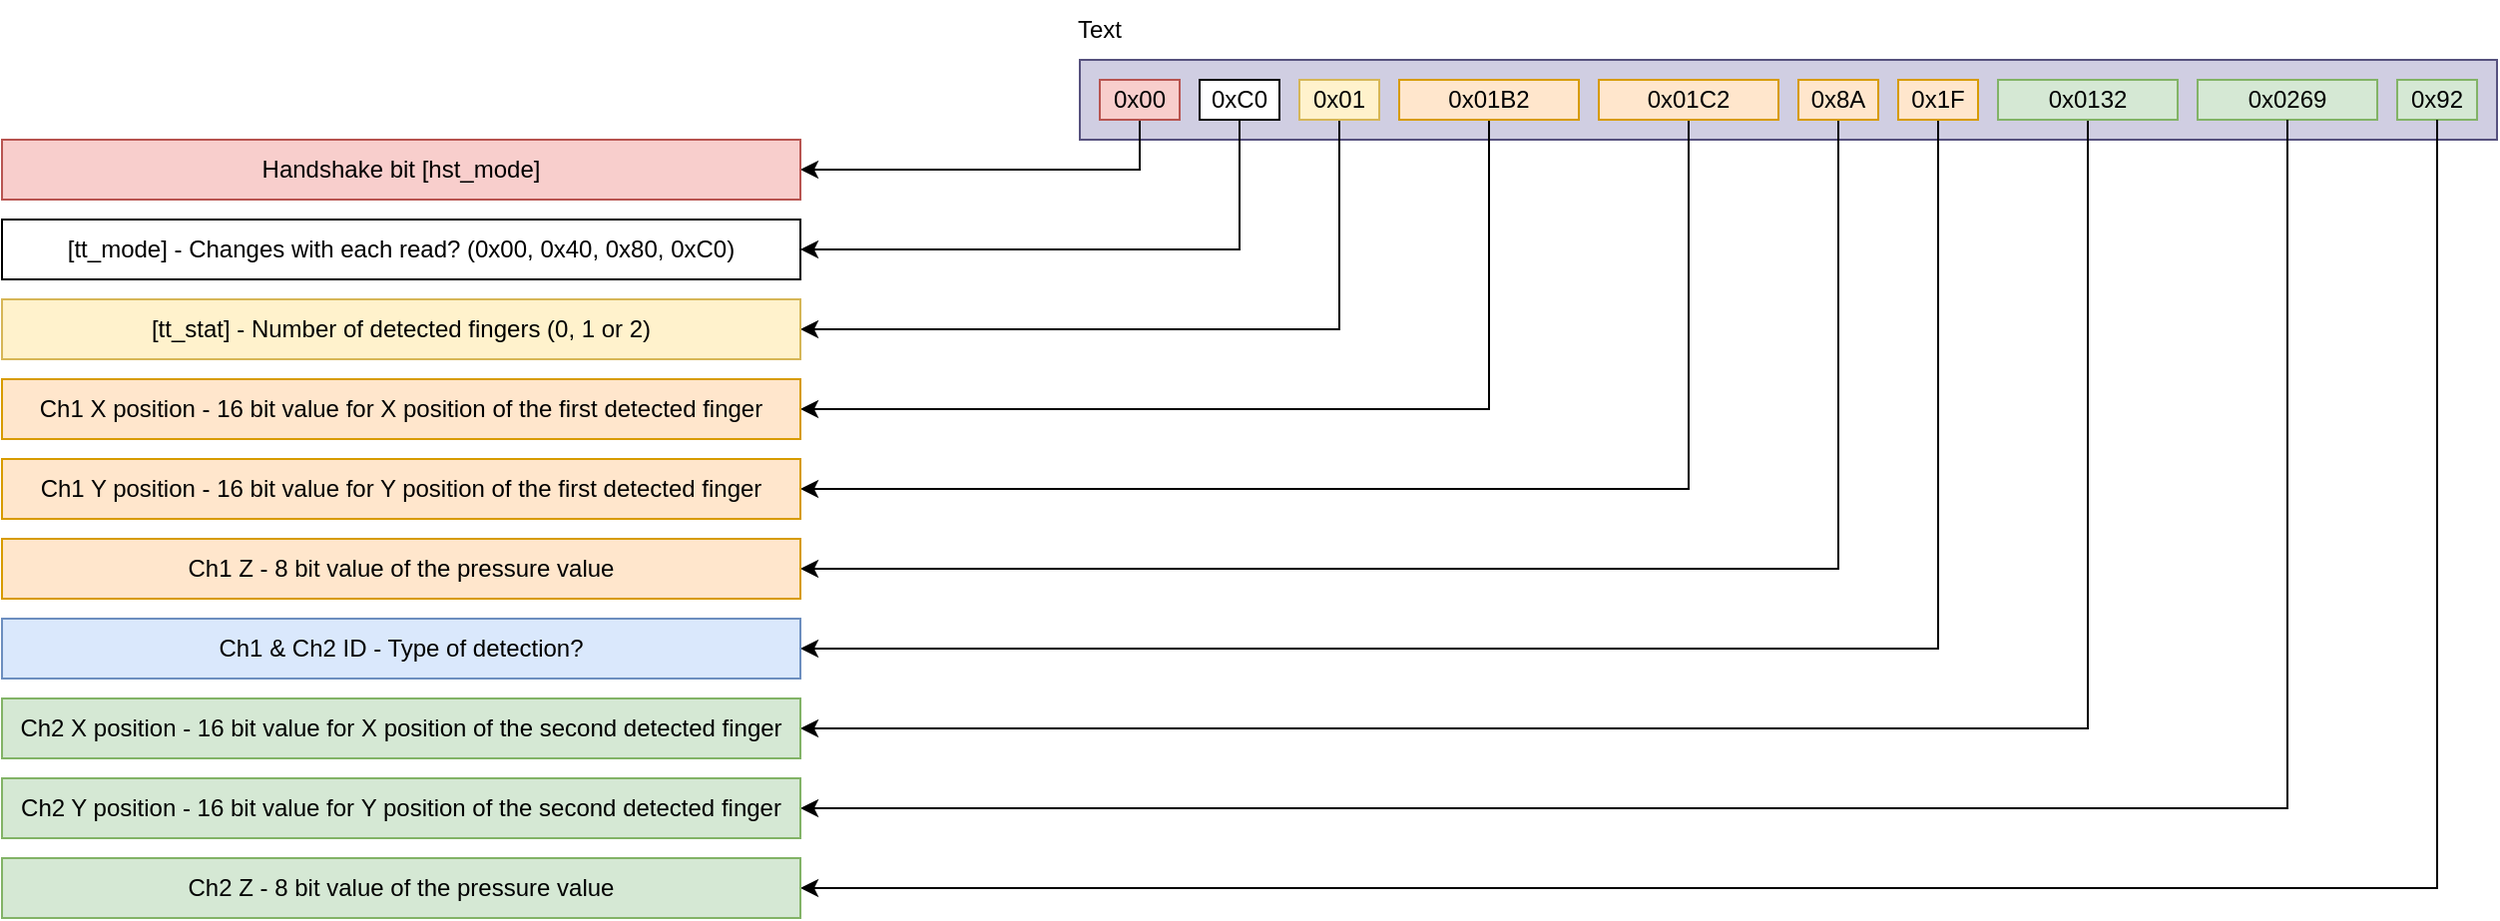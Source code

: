 <mxfile version="24.0.0" type="device">
  <diagram name="Page-1" id="3gGbxJwp23GbDjmtQoW5">
    <mxGraphModel dx="618" dy="332" grid="1" gridSize="10" guides="1" tooltips="1" connect="1" arrows="1" fold="1" page="1" pageScale="1" pageWidth="850" pageHeight="1100" math="0" shadow="0">
      <root>
        <mxCell id="0" />
        <mxCell id="1" parent="0" />
        <mxCell id="0RgRkCgON3cmmyrZOyex-1" value="" style="rounded=0;whiteSpace=wrap;html=1;fillColor=#d0cee2;strokeColor=#56517e;" parent="1" vertex="1">
          <mxGeometry x="580" y="40" width="710" height="40" as="geometry" />
        </mxCell>
        <mxCell id="0RgRkCgON3cmmyrZOyex-19" style="edgeStyle=orthogonalEdgeStyle;rounded=0;orthogonalLoop=1;jettySize=auto;html=1;exitX=0.5;exitY=1;exitDx=0;exitDy=0;entryX=1;entryY=0.5;entryDx=0;entryDy=0;" parent="1" source="0RgRkCgON3cmmyrZOyex-2" target="0RgRkCgON3cmmyrZOyex-17" edge="1">
          <mxGeometry relative="1" as="geometry" />
        </mxCell>
        <mxCell id="0RgRkCgON3cmmyrZOyex-2" value="0x00" style="rounded=0;whiteSpace=wrap;html=1;fillColor=#f8cecc;strokeColor=#b85450;" parent="1" vertex="1">
          <mxGeometry x="590" y="50" width="40" height="20" as="geometry" />
        </mxCell>
        <mxCell id="0RgRkCgON3cmmyrZOyex-23" style="edgeStyle=orthogonalEdgeStyle;rounded=0;orthogonalLoop=1;jettySize=auto;html=1;exitX=0.5;exitY=1;exitDx=0;exitDy=0;entryX=1;entryY=0.5;entryDx=0;entryDy=0;" parent="1" source="0RgRkCgON3cmmyrZOyex-3" target="0RgRkCgON3cmmyrZOyex-20" edge="1">
          <mxGeometry relative="1" as="geometry" />
        </mxCell>
        <mxCell id="0RgRkCgON3cmmyrZOyex-3" value="0xC0" style="rounded=0;whiteSpace=wrap;html=1;" parent="1" vertex="1">
          <mxGeometry x="640" y="50" width="40" height="20" as="geometry" />
        </mxCell>
        <mxCell id="0RgRkCgON3cmmyrZOyex-24" style="edgeStyle=orthogonalEdgeStyle;rounded=0;orthogonalLoop=1;jettySize=auto;html=1;exitX=0.5;exitY=1;exitDx=0;exitDy=0;entryX=1;entryY=0.5;entryDx=0;entryDy=0;" parent="1" source="0RgRkCgON3cmmyrZOyex-4" target="0RgRkCgON3cmmyrZOyex-21" edge="1">
          <mxGeometry relative="1" as="geometry" />
        </mxCell>
        <mxCell id="0RgRkCgON3cmmyrZOyex-4" value="0x01" style="rounded=0;whiteSpace=wrap;html=1;fillColor=#fff2cc;strokeColor=#d6b656;" parent="1" vertex="1">
          <mxGeometry x="690" y="50" width="40" height="20" as="geometry" />
        </mxCell>
        <mxCell id="0RgRkCgON3cmmyrZOyex-26" style="edgeStyle=orthogonalEdgeStyle;rounded=0;orthogonalLoop=1;jettySize=auto;html=1;exitX=0.5;exitY=1;exitDx=0;exitDy=0;entryX=1;entryY=0.5;entryDx=0;entryDy=0;" parent="1" source="0RgRkCgON3cmmyrZOyex-6" target="0RgRkCgON3cmmyrZOyex-22" edge="1">
          <mxGeometry relative="1" as="geometry" />
        </mxCell>
        <mxCell id="0RgRkCgON3cmmyrZOyex-6" value="0x01B2" style="rounded=0;whiteSpace=wrap;html=1;fillColor=#ffe6cc;strokeColor=#d79b00;" parent="1" vertex="1">
          <mxGeometry x="740" y="50" width="90" height="20" as="geometry" />
        </mxCell>
        <mxCell id="0RgRkCgON3cmmyrZOyex-28" style="edgeStyle=orthogonalEdgeStyle;rounded=0;orthogonalLoop=1;jettySize=auto;html=1;exitX=0.5;exitY=1;exitDx=0;exitDy=0;entryX=1;entryY=0.5;entryDx=0;entryDy=0;" parent="1" source="0RgRkCgON3cmmyrZOyex-8" target="0RgRkCgON3cmmyrZOyex-25" edge="1">
          <mxGeometry relative="1" as="geometry" />
        </mxCell>
        <mxCell id="0RgRkCgON3cmmyrZOyex-8" value="0x01C2" style="rounded=0;whiteSpace=wrap;html=1;fillColor=#ffe6cc;strokeColor=#d79b00;" parent="1" vertex="1">
          <mxGeometry x="840" y="50" width="90" height="20" as="geometry" />
        </mxCell>
        <mxCell id="0RgRkCgON3cmmyrZOyex-35" style="edgeStyle=orthogonalEdgeStyle;rounded=0;orthogonalLoop=1;jettySize=auto;html=1;exitX=0.5;exitY=1;exitDx=0;exitDy=0;entryX=1;entryY=0.5;entryDx=0;entryDy=0;" parent="1" source="0RgRkCgON3cmmyrZOyex-9" target="0RgRkCgON3cmmyrZOyex-29" edge="1">
          <mxGeometry relative="1" as="geometry" />
        </mxCell>
        <mxCell id="0RgRkCgON3cmmyrZOyex-9" value="0x8A" style="rounded=0;whiteSpace=wrap;html=1;fillColor=#ffe6cc;strokeColor=#d79b00;" parent="1" vertex="1">
          <mxGeometry x="940" y="50" width="40" height="20" as="geometry" />
        </mxCell>
        <mxCell id="0RgRkCgON3cmmyrZOyex-37" style="edgeStyle=orthogonalEdgeStyle;rounded=0;orthogonalLoop=1;jettySize=auto;html=1;exitX=0.5;exitY=1;exitDx=0;exitDy=0;entryX=1;entryY=0.5;entryDx=0;entryDy=0;" parent="1" source="0RgRkCgON3cmmyrZOyex-10" target="0RgRkCgON3cmmyrZOyex-30" edge="1">
          <mxGeometry relative="1" as="geometry" />
        </mxCell>
        <mxCell id="0RgRkCgON3cmmyrZOyex-10" value="0x1F" style="rounded=0;whiteSpace=wrap;html=1;fillColor=#ffe6cc;strokeColor=#d79b00;" parent="1" vertex="1">
          <mxGeometry x="990" y="50" width="40" height="20" as="geometry" />
        </mxCell>
        <mxCell id="0RgRkCgON3cmmyrZOyex-39" style="edgeStyle=orthogonalEdgeStyle;rounded=0;orthogonalLoop=1;jettySize=auto;html=1;exitX=0.5;exitY=1;exitDx=0;exitDy=0;entryX=1;entryY=0.5;entryDx=0;entryDy=0;" parent="1" source="0RgRkCgON3cmmyrZOyex-12" target="0RgRkCgON3cmmyrZOyex-31" edge="1">
          <mxGeometry relative="1" as="geometry" />
        </mxCell>
        <mxCell id="0RgRkCgON3cmmyrZOyex-12" value="0x0132" style="rounded=0;whiteSpace=wrap;html=1;fillColor=#d5e8d4;strokeColor=#82b366;" parent="1" vertex="1">
          <mxGeometry x="1040" y="50" width="90" height="20" as="geometry" />
        </mxCell>
        <mxCell id="0RgRkCgON3cmmyrZOyex-13" value="0x0269" style="rounded=0;whiteSpace=wrap;html=1;fillColor=#d5e8d4;strokeColor=#82b366;" parent="1" vertex="1">
          <mxGeometry x="1140" y="50" width="90" height="20" as="geometry" />
        </mxCell>
        <mxCell id="0RgRkCgON3cmmyrZOyex-15" value="0x92" style="rounded=0;whiteSpace=wrap;html=1;fillColor=#d5e8d4;strokeColor=#82b366;" parent="1" vertex="1">
          <mxGeometry x="1240" y="50" width="40" height="20" as="geometry" />
        </mxCell>
        <mxCell id="0RgRkCgON3cmmyrZOyex-17" value="Handshake bit [hst_mode]" style="rounded=0;whiteSpace=wrap;html=1;fillColor=#f8cecc;strokeColor=#b85450;" parent="1" vertex="1">
          <mxGeometry x="40" y="80" width="400" height="30" as="geometry" />
        </mxCell>
        <mxCell id="0RgRkCgON3cmmyrZOyex-20" value="[tt_mode] - Changes with each read? (0x00, 0x40, 0x80, 0xC0)" style="rounded=0;whiteSpace=wrap;html=1;" parent="1" vertex="1">
          <mxGeometry x="40" y="120" width="400" height="30" as="geometry" />
        </mxCell>
        <mxCell id="0RgRkCgON3cmmyrZOyex-21" value="[tt_stat] - Number of detected fingers (0, 1 or 2)" style="rounded=0;whiteSpace=wrap;html=1;fillColor=#fff2cc;strokeColor=#d6b656;" parent="1" vertex="1">
          <mxGeometry x="40" y="160" width="400" height="30" as="geometry" />
        </mxCell>
        <mxCell id="0RgRkCgON3cmmyrZOyex-22" value="Ch&lt;span style=&quot;background-color: initial;&quot;&gt;1 X position - 16 bit value for X position of the first detected finger&lt;/span&gt;" style="rounded=0;whiteSpace=wrap;html=1;fillColor=#ffe6cc;strokeColor=#d79b00;" parent="1" vertex="1">
          <mxGeometry x="40" y="200" width="400" height="30" as="geometry" />
        </mxCell>
        <mxCell id="0RgRkCgON3cmmyrZOyex-25" value="Ch&lt;span style=&quot;background-color: initial;&quot;&gt;1 Y position&amp;nbsp;&lt;/span&gt;&lt;span style=&quot;background-color: initial;&quot;&gt;- 16 bit value for Y position of the first detected finger&lt;/span&gt;" style="rounded=0;whiteSpace=wrap;html=1;fillColor=#ffe6cc;strokeColor=#d79b00;" parent="1" vertex="1">
          <mxGeometry x="40" y="240" width="400" height="30" as="geometry" />
        </mxCell>
        <mxCell id="0RgRkCgON3cmmyrZOyex-29" value="Ch&lt;span style=&quot;background-color: initial;&quot;&gt;1 Z - 8 bit value of the pressure value&lt;/span&gt;" style="rounded=0;whiteSpace=wrap;html=1;fillColor=#ffe6cc;strokeColor=#d79b00;" parent="1" vertex="1">
          <mxGeometry x="40" y="280" width="400" height="30" as="geometry" />
        </mxCell>
        <mxCell id="0RgRkCgON3cmmyrZOyex-30" value="Ch1 &amp;amp; Ch2&lt;span style=&quot;background-color: initial;&quot;&gt;&amp;nbsp;ID - Type of detection?&lt;/span&gt;" style="rounded=0;whiteSpace=wrap;html=1;fillColor=#dae8fc;strokeColor=#6c8ebf;" parent="1" vertex="1">
          <mxGeometry x="40" y="320" width="400" height="30" as="geometry" />
        </mxCell>
        <mxCell id="0RgRkCgON3cmmyrZOyex-31" value="Ch2 X position - 16 bit value for&lt;span style=&quot;background-color: initial;&quot;&gt;&amp;nbsp;X position of the second detected finger&lt;/span&gt;" style="rounded=0;whiteSpace=wrap;html=1;fillColor=#d5e8d4;strokeColor=#82b366;" parent="1" vertex="1">
          <mxGeometry x="40" y="360" width="400" height="30" as="geometry" />
        </mxCell>
        <mxCell id="0RgRkCgON3cmmyrZOyex-42" style="edgeStyle=orthogonalEdgeStyle;rounded=0;orthogonalLoop=1;jettySize=auto;html=1;exitX=0.5;exitY=1;exitDx=0;exitDy=0;entryX=1;entryY=0.5;entryDx=0;entryDy=0;" parent="1" source="0RgRkCgON3cmmyrZOyex-13" target="0RgRkCgON3cmmyrZOyex-32" edge="1">
          <mxGeometry relative="1" as="geometry" />
        </mxCell>
        <mxCell id="0RgRkCgON3cmmyrZOyex-32" value="Ch2 Y position - 16 bit value for&lt;span style=&quot;border-color: var(--border-color); background-color: initial;&quot;&gt;&amp;nbsp;Y position of the second detected finger&lt;/span&gt;" style="rounded=0;whiteSpace=wrap;html=1;fillColor=#d5e8d4;strokeColor=#82b366;" parent="1" vertex="1">
          <mxGeometry x="40" y="400" width="400" height="30" as="geometry" />
        </mxCell>
        <mxCell id="0RgRkCgON3cmmyrZOyex-43" style="edgeStyle=orthogonalEdgeStyle;rounded=0;orthogonalLoop=1;jettySize=auto;html=1;exitX=0.5;exitY=1;exitDx=0;exitDy=0;entryX=1;entryY=0.5;entryDx=0;entryDy=0;" parent="1" source="0RgRkCgON3cmmyrZOyex-15" target="0RgRkCgON3cmmyrZOyex-33" edge="1">
          <mxGeometry relative="1" as="geometry" />
        </mxCell>
        <mxCell id="0RgRkCgON3cmmyrZOyex-33" value="Ch2&lt;span style=&quot;border-color: var(--border-color); background-color: initial;&quot;&gt;&amp;nbsp;Z - 8 bit value of the pressure value&lt;/span&gt;" style="rounded=0;whiteSpace=wrap;html=1;fillColor=#d5e8d4;strokeColor=#82b366;" parent="1" vertex="1">
          <mxGeometry x="40" y="440" width="400" height="30" as="geometry" />
        </mxCell>
        <mxCell id="hWy1-dDWUmtZkqIk77Y2-1" value="Text" style="text;html=1;align=center;verticalAlign=middle;whiteSpace=wrap;rounded=0;" vertex="1" parent="1">
          <mxGeometry x="560" y="10" width="60" height="30" as="geometry" />
        </mxCell>
      </root>
    </mxGraphModel>
  </diagram>
</mxfile>
